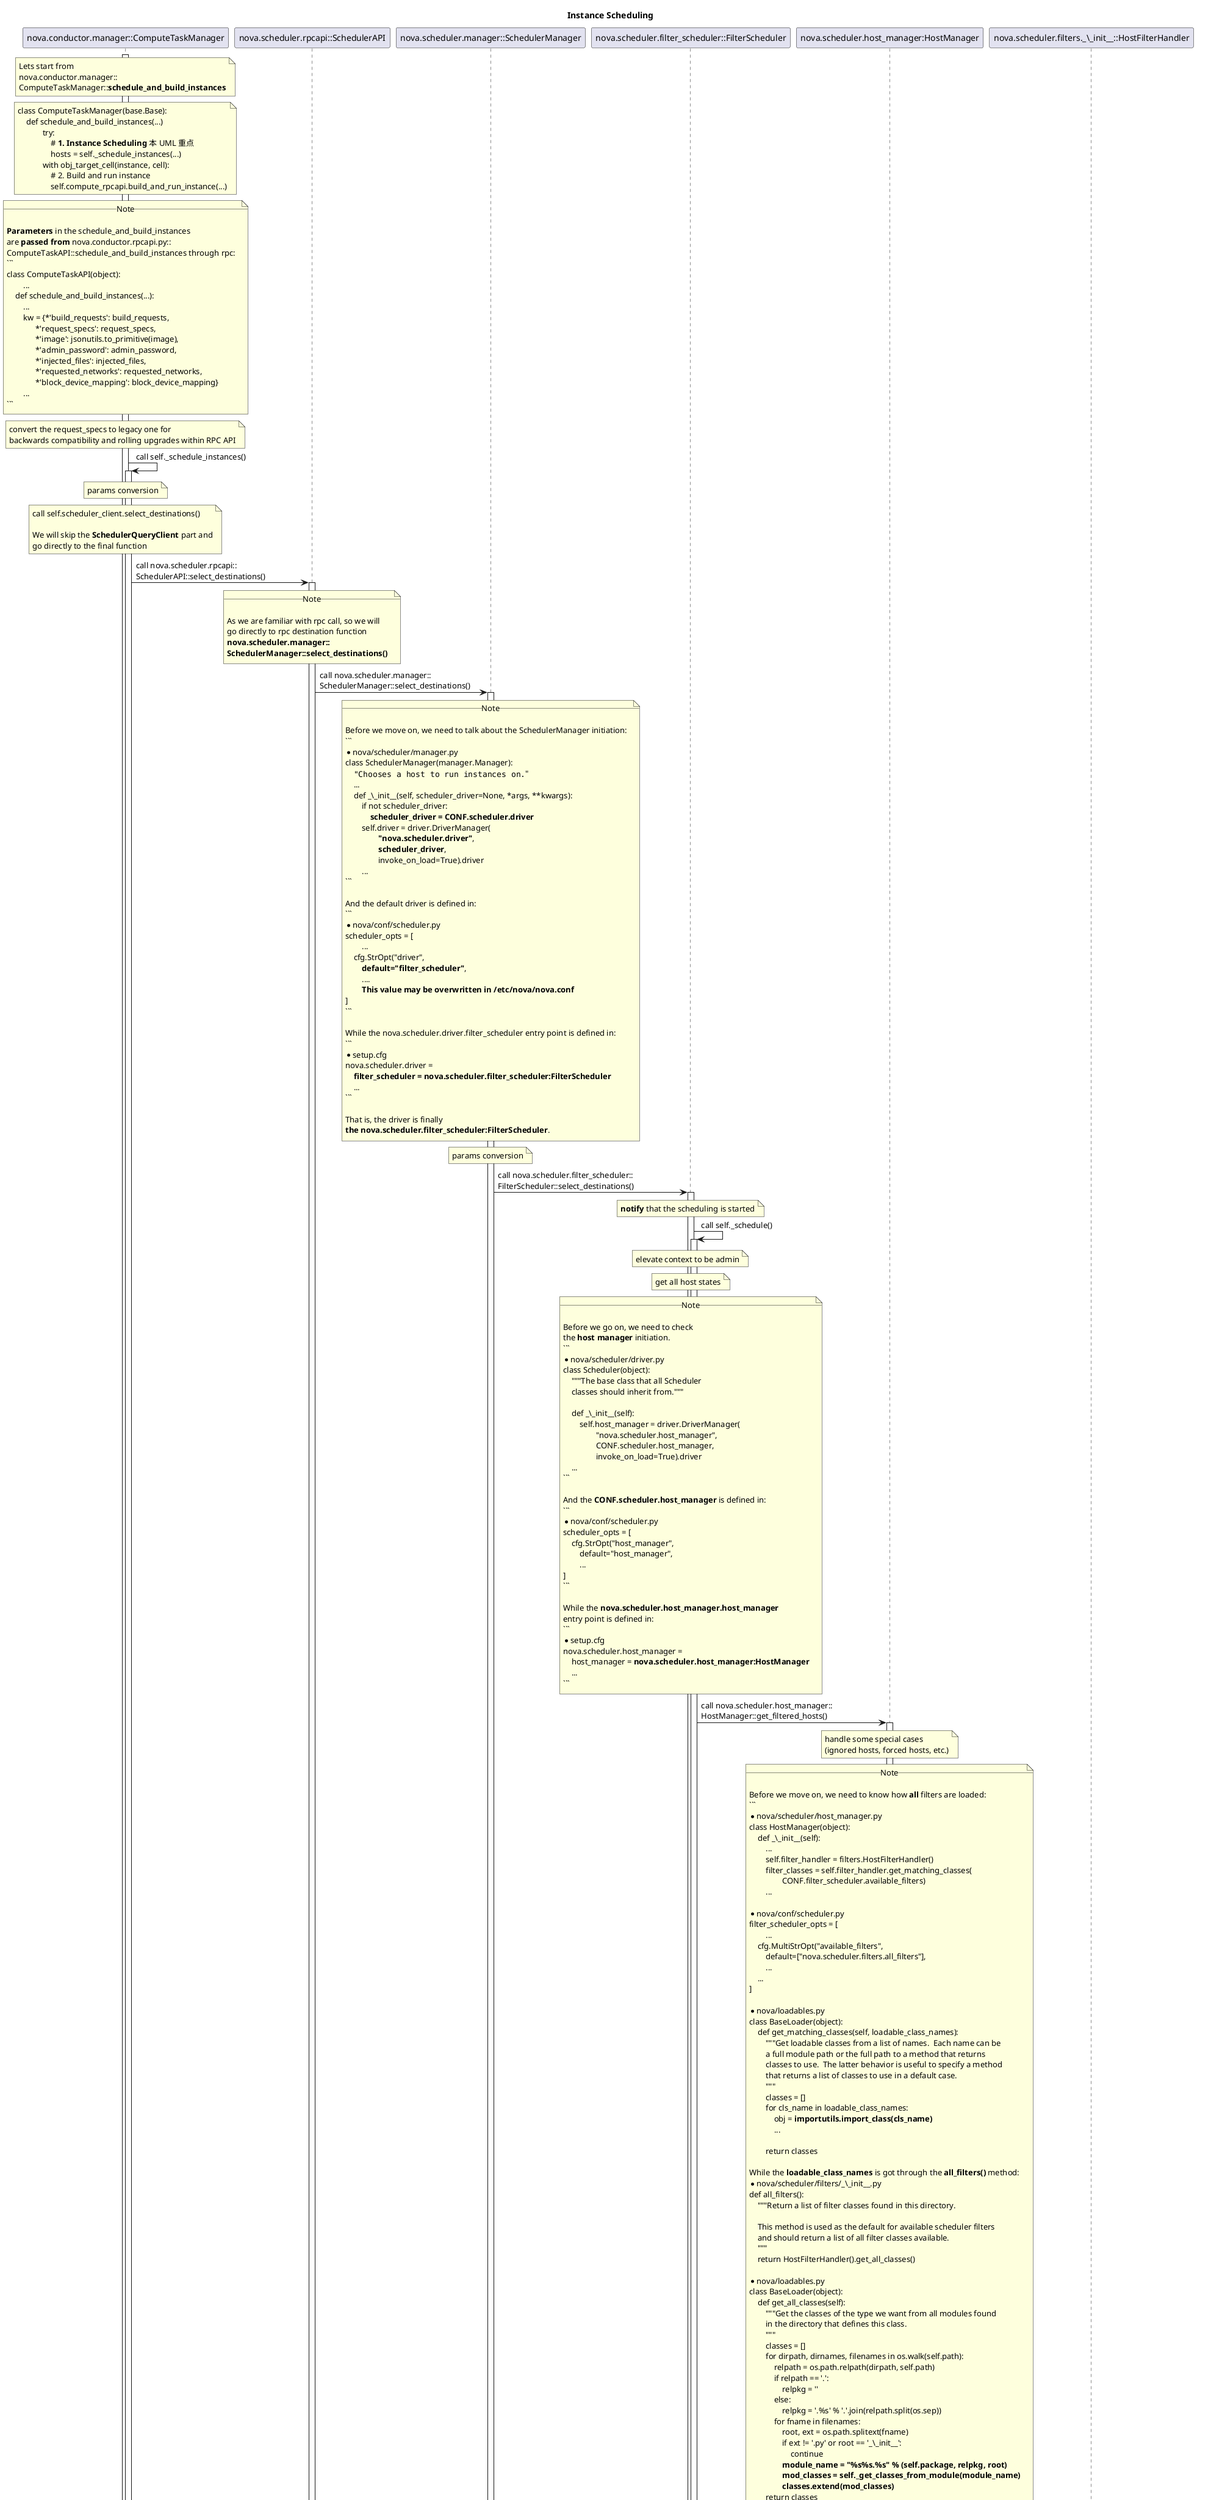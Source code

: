 @startuml

title Instance Scheduling

participant compute_task_manager as "nova.conductor.manager::ComputeTaskManager"
participant scheduler_rpcapi as "nova.scheduler.rpcapi::SchedulerAPI"
participant scheduler_manager as "nova.scheduler.manager::SchedulerManager"
participant filter_scheduler as "nova.scheduler.filter_scheduler::FilterScheduler"
participant host_manager as "nova.scheduler.host_manager:HostManager"
participant host_filter_handler as "nova.scheduler.filters._\_init__::HostFilterHandler"

activate compute_task_manager
note over compute_task_manager: Lets start from \nnova.conductor.manager::\nComputeTaskManager::**schedule_and_build_instances**
note over compute_task_manager
class ComputeTaskManager(base.Base):
    def schedule_and_build_instances(...)
            try:
                # **1. Instance Scheduling** 本 UML 重点
                hosts = self._schedule_instances(...)
            with obj_target_cell(instance, cell):
                # 2. Build and run instance
                self.compute_rpcapi.build_and_run_instance(...)
end note

note over compute_task_manager
__Note__

**Parameters** in the schedule_and_build_instances
are **passed from** nova.conductor.rpcapi.py::
ComputeTaskAPI::schedule_and_build_instances through rpc:
```
class ComputeTaskAPI(object):
	...
    def schedule_and_build_instances(...):
    	...
        kw = {*'build_requests': build_requests,
              *'request_specs': request_specs,
              *'image': jsonutils.to_primitive(image),
              *'admin_password': admin_password,
              *'injected_files': injected_files,
              *'requested_networks': requested_networks,
              *'block_device_mapping': block_device_mapping}
        ...
```
end note

note over compute_task_manager
convert the request_specs to legacy one for 
backwards compatibility and rolling upgrades within RPC API
end note

compute_task_manager->compute_task_manager: call self._schedule_instances()

activate compute_task_manager
note over compute_task_manager: params conversion
note over compute_task_manager
call self.scheduler_client.select_destinations()

We will skip the **SchedulerQueryClient** part and
go directly to the final function
end note

compute_task_manager->scheduler_rpcapi: call nova.scheduler.rpcapi::\nSchedulerAPI::select_destinations()

activate scheduler_rpcapi
note over scheduler_rpcapi
__Note__

As we are familiar with rpc call, so we will
go directly to rpc destination function
**nova.scheduler.manager::**
**SchedulerManager::select_destinations()**
end note

scheduler_rpcapi->scheduler_manager: call nova.scheduler.manager::\nSchedulerManager::select_destinations()

activate scheduler_manager
note over scheduler_manager
__Note__

Before we move on, we need to talk about the SchedulerManager initiation:
```
* nova/scheduler/manager.py
class SchedulerManager(manager.Manager):
    """Chooses a host to run instances on."""
    ...
    def _\_init__(self, scheduler_driver=None, *args, **kwargs):
        if not scheduler_driver:
            **scheduler_driver = CONF.scheduler.driver**
        self.driver = driver.DriverManager(
                **"nova.scheduler.driver"**,
                **scheduler_driver**,
                invoke_on_load=True).driver
        ...
```

And the default driver is defined in:
```
* nova/conf/scheduler.py
scheduler_opts = [
	...
    cfg.StrOpt("driver",
        **default="filter_scheduler"**,
        ....
        **This value may be overwritten in /etc/nova/nova.conf**
]
```

While the nova.scheduler.driver.filter_scheduler entry point is defined in:
```
* setup.cfg
nova.scheduler.driver =
    **filter_scheduler = nova.scheduler.filter_scheduler:FilterScheduler**
    ...
```

That is, the driver is finally
**the nova.scheduler.filter_scheduler:FilterScheduler**.
end note

note over scheduler_manager: params conversion
scheduler_manager->filter_scheduler: call nova.scheduler.filter_scheduler::\nFilterScheduler::select_destinations()

activate filter_scheduler
note over filter_scheduler: **notify** that the scheduling is started

filter_scheduler->filter_scheduler: call self._schedule()

activate filter_scheduler
note over filter_scheduler: elevate context to be admin
note over filter_scheduler: get all host states
note over filter_scheduler
__Note__

Before we go on, we need to check
the **host manager** initiation.
```
* nova/scheduler/driver.py
class Scheduler(object):
    """The base class that all Scheduler 
    classes should inherit from."""

    def _\_init__(self):
        self.host_manager = driver.DriverManager(
                "nova.scheduler.host_manager",
                CONF.scheduler.host_manager,
                invoke_on_load=True).driver
    ...
```

And the **CONF.scheduler.host_manager** is defined in:
```
* nova/conf/scheduler.py
scheduler_opts = [
    cfg.StrOpt("host_manager",
        default="host_manager",
        ...
]
```

While the **nova.scheduler.host_manager.host_manager**
entry point is defined in:
```
* setup.cfg
nova.scheduler.host_manager =
    host_manager = **nova.scheduler.host_manager:HostManager**
    ...
```
end note

filter_scheduler->host_manager: call nova.scheduler.host_manager::\nHostManager::get_filtered_hosts()

activate host_manager
note over host_manager: handle some special cases \n(ignored hosts, forced hosts, etc.) 
note over host_manager
__Note__

Before we move on, we need to know how **all** filters are loaded:
```
* nova/scheduler/host_manager.py
class HostManager(object):
    def _\_init__(self):
        ...
        self.filter_handler = filters.HostFilterHandler()
        filter_classes = self.filter_handler.get_matching_classes(
                CONF.filter_scheduler.available_filters)
        ...

* nova/conf/scheduler.py
filter_scheduler_opts = [
	...
    cfg.MultiStrOpt("available_filters",
        default=["nova.scheduler.filters.all_filters"],
        ...
    ...
]

* nova/loadables.py
class BaseLoader(object):
    def get_matching_classes(self, loadable_class_names):
        """Get loadable classes from a list of names.  Each name can be
        a full module path or the full path to a method that returns
        classes to use.  The latter behavior is useful to specify a method
        that returns a list of classes to use in a default case.
        """
        classes = []
        for cls_name in loadable_class_names:
            obj = **importutils.import_class(cls_name)**
            ...

        return classes

While the **loadable_class_names** is got through the **all_filters()** method:
* nova/scheduler/filters/_\_init__.py
def all_filters():
    """Return a list of filter classes found in this directory.

    This method is used as the default for available scheduler filters
    and should return a list of all filter classes available.
    """
    return HostFilterHandler().get_all_classes()

* nova/loadables.py
class BaseLoader(object):
    def get_all_classes(self):
        """Get the classes of the type we want from all modules found
        in the directory that defines this class.
        """
        classes = []
        for dirpath, dirnames, filenames in os.walk(self.path):
            relpath = os.path.relpath(dirpath, self.path)
            if relpath == '.':
                relpkg = ''
            else:
                relpkg = '.%s' % '.'.join(relpath.split(os.sep))
            for fname in filenames:
                root, ext = os.path.splitext(fname)
                if ext != '.py' or root == '_\_init__':
                    continue
                **module_name = "%s%s.%s" % (self.package, relpkg, root)**
                **mod_classes = self._get_classes_from_module(module_name)**
                **classes.extend(mod_classes)**
        return classes

That is, **!!!all the filters under nova/scheduler/filters will be loaded**.
```
end note

note over host_manager
Then we need to know which kinds of filters are enabled.

* nova/scheduler/host_manager.py
class HostManager(object):
    def _\_init__(self):
        ....
        filter_classes = self.filter_handler.get_matching_classes(
                CONF.filter_scheduler.available_filters)
        **self.filter_cls_map** = {cls._\_name__: cls for cls in filter_classes}
        **self.filter_obj_map** = {}
        ...
        self.enabled_filters = self._choose_host_filters(self._load_filters())
        ...

    def _load_filters(self):
        return CONF.filter_scheduler.enabled_filters

    def _choose_host_filters(self, filter_cls_names):
        """Since the caller may specify which filters to use we need
        to have an authoritative list of what is permissible. This
        function checks the filter names against a predefined set
        of acceptable filters.
        """
        if not isinstance(filter_cls_names, (list, tuple)):
            filter_cls_names = [filter_cls_names]

        **good_filters** = []
        bad_filters = []
        for filter_name in filter_cls_names:
            **if filter_name not in self.filter_obj_map**:
                **if filter_name not in self.filter_cls_map**:
                    bad_filters.append(filter_name)
                    continue
                filter_cls = self.filter_cls_map[filter_name]
                **self.filter_obj_map[filter_name] = filter_cls()**
            good_filters.append(**self.filter_obj_map[filter_name]**)
        if bad_filters:
            msg = ", ".join(bad_filters)
            raise exception.SchedulerHostFilterNotFound(filter_name=msg)
        return good_filters

* nova/conf/scheduler.py
filter_scheduler_opts = [
    cfg.ListOpt("enabled_filters",
        default=[
          "**RetryFilter**",
          "**AvailabilityZoneFilter**",
          "**RamFilter**",
          "**DiskFilter**",
          "**ComputeFilter**",
          "**ComputeCapabilitiesFilter**",
          "**ImagePropertiesFilter**",
          "**ServerGroupAntiAffinityFilter**",
          "**ServerGroupAffinityFilter**",`
          ],
          ...
    	  **This value may be ovewritten in /etc/nova/nova.conf**
]
end note

host_manager->host_filter_handler: call nova.scheduler.filters._\_init__.py::\nHostFilterHandler::get_filtered_objects()

activate host_filter_handler
note over host_filter_handler
The method get_filtered_objects is defined as follows:
```
* nova/filters.py
class BaseFilterHandler(loadables.BaseLoader):
    """Base class to handle loading filter classes.

    This class should be subclassed where one needs to use filters.
    """
    def get_filtered_objects(self, filters, objs, spec_obj, index=0):
        list_objs = list(objs)
        ...
        for filter_ in filters:
            ...
                objs = filter_.**filter_all**(list_objs, spec_obj)
```

And the **filter_all** function will eventually
call each filters **host_passes** method.
For example, the retry_filter has the method:
```
* nova/scheduler/filters/retry_filter.py
class RetryFilter(filters.BaseHostFilter):
    """Filter out nodes that have already 
    been attempted for scheduling purposes
    """
    def **host_passes**(self, host_state, spec_obj):
    	...(**one by one**)
```
end note

note over host_filter_handler: Filter hosts by filter by filter ...

host_filter_handler-->host_manager: return filtered hosts
deactivate host_filter_handler

host_manager-->filter_scheduler: return filtered hosts
deactivate host_manager

filter_scheduler->host_manager: call nova.scheduler.host_manager::\nHostManager::get_weighed_hosts()

activate host_manager
note over host_manager
The way to load **weigh classes**
is the same as filter.
And the way to weigh hosts is similar.
So we will not talk details about it here.
end note

host_manager-->filter_scheduler: return weighed hosts
deactivate host_manager

filter_scheduler-->filter_scheduler: return selected hosts
deactivate filter_scheduler

note over filter_scheduler: **notify** that the scheduling is ended

filter_scheduler-->scheduler_manager: return selected hosts
deactivate filter_scheduler

scheduler_manager-->scheduler_rpcapi: return selected hosts
deactivate scheduler_manager

scheduler_rpcapi-->compute_task_manager: return selected hosts
deactivate scheduler_rpcapi

compute_task_manager-->compute_task_manager: return selected hosts
deactivate compute_task_manager

@enduml

